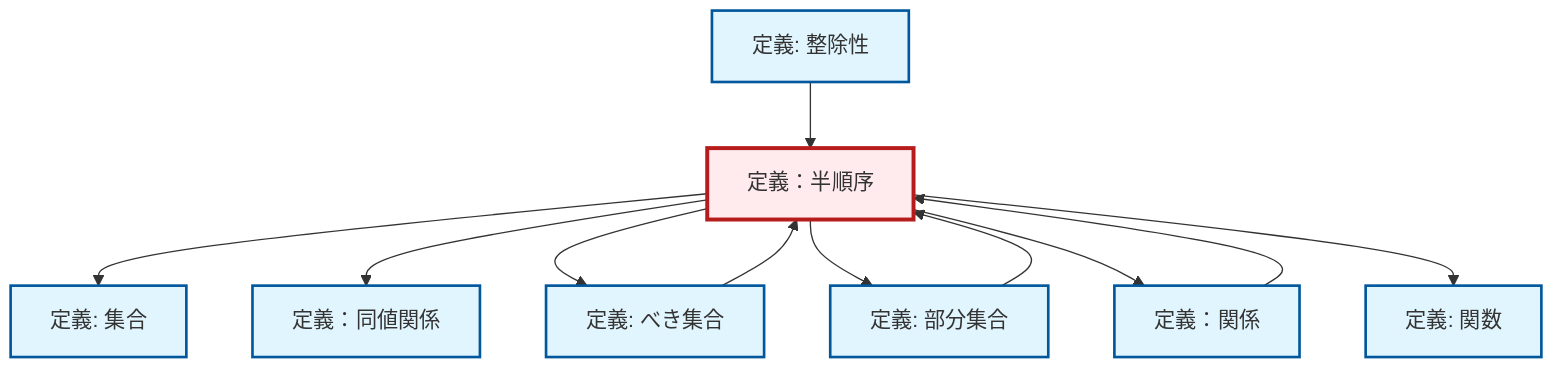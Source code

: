 graph TD
    classDef definition fill:#e1f5fe,stroke:#01579b,stroke-width:2px
    classDef theorem fill:#f3e5f5,stroke:#4a148c,stroke-width:2px
    classDef axiom fill:#fff3e0,stroke:#e65100,stroke-width:2px
    classDef example fill:#e8f5e9,stroke:#1b5e20,stroke-width:2px
    classDef current fill:#ffebee,stroke:#b71c1c,stroke-width:3px
    def-divisibility["定義: 整除性"]:::definition
    def-partial-order["定義：半順序"]:::definition
    def-function["定義: 関数"]:::definition
    def-subset["定義: 部分集合"]:::definition
    def-set["定義: 集合"]:::definition
    def-relation["定義：関係"]:::definition
    def-power-set["定義: べき集合"]:::definition
    def-equivalence-relation["定義：同値関係"]:::definition
    def-partial-order --> def-set
    def-partial-order --> def-equivalence-relation
    def-partial-order --> def-power-set
    def-partial-order --> def-subset
    def-relation --> def-partial-order
    def-subset --> def-partial-order
    def-partial-order --> def-relation
    def-divisibility --> def-partial-order
    def-power-set --> def-partial-order
    def-partial-order --> def-function
    class def-partial-order current